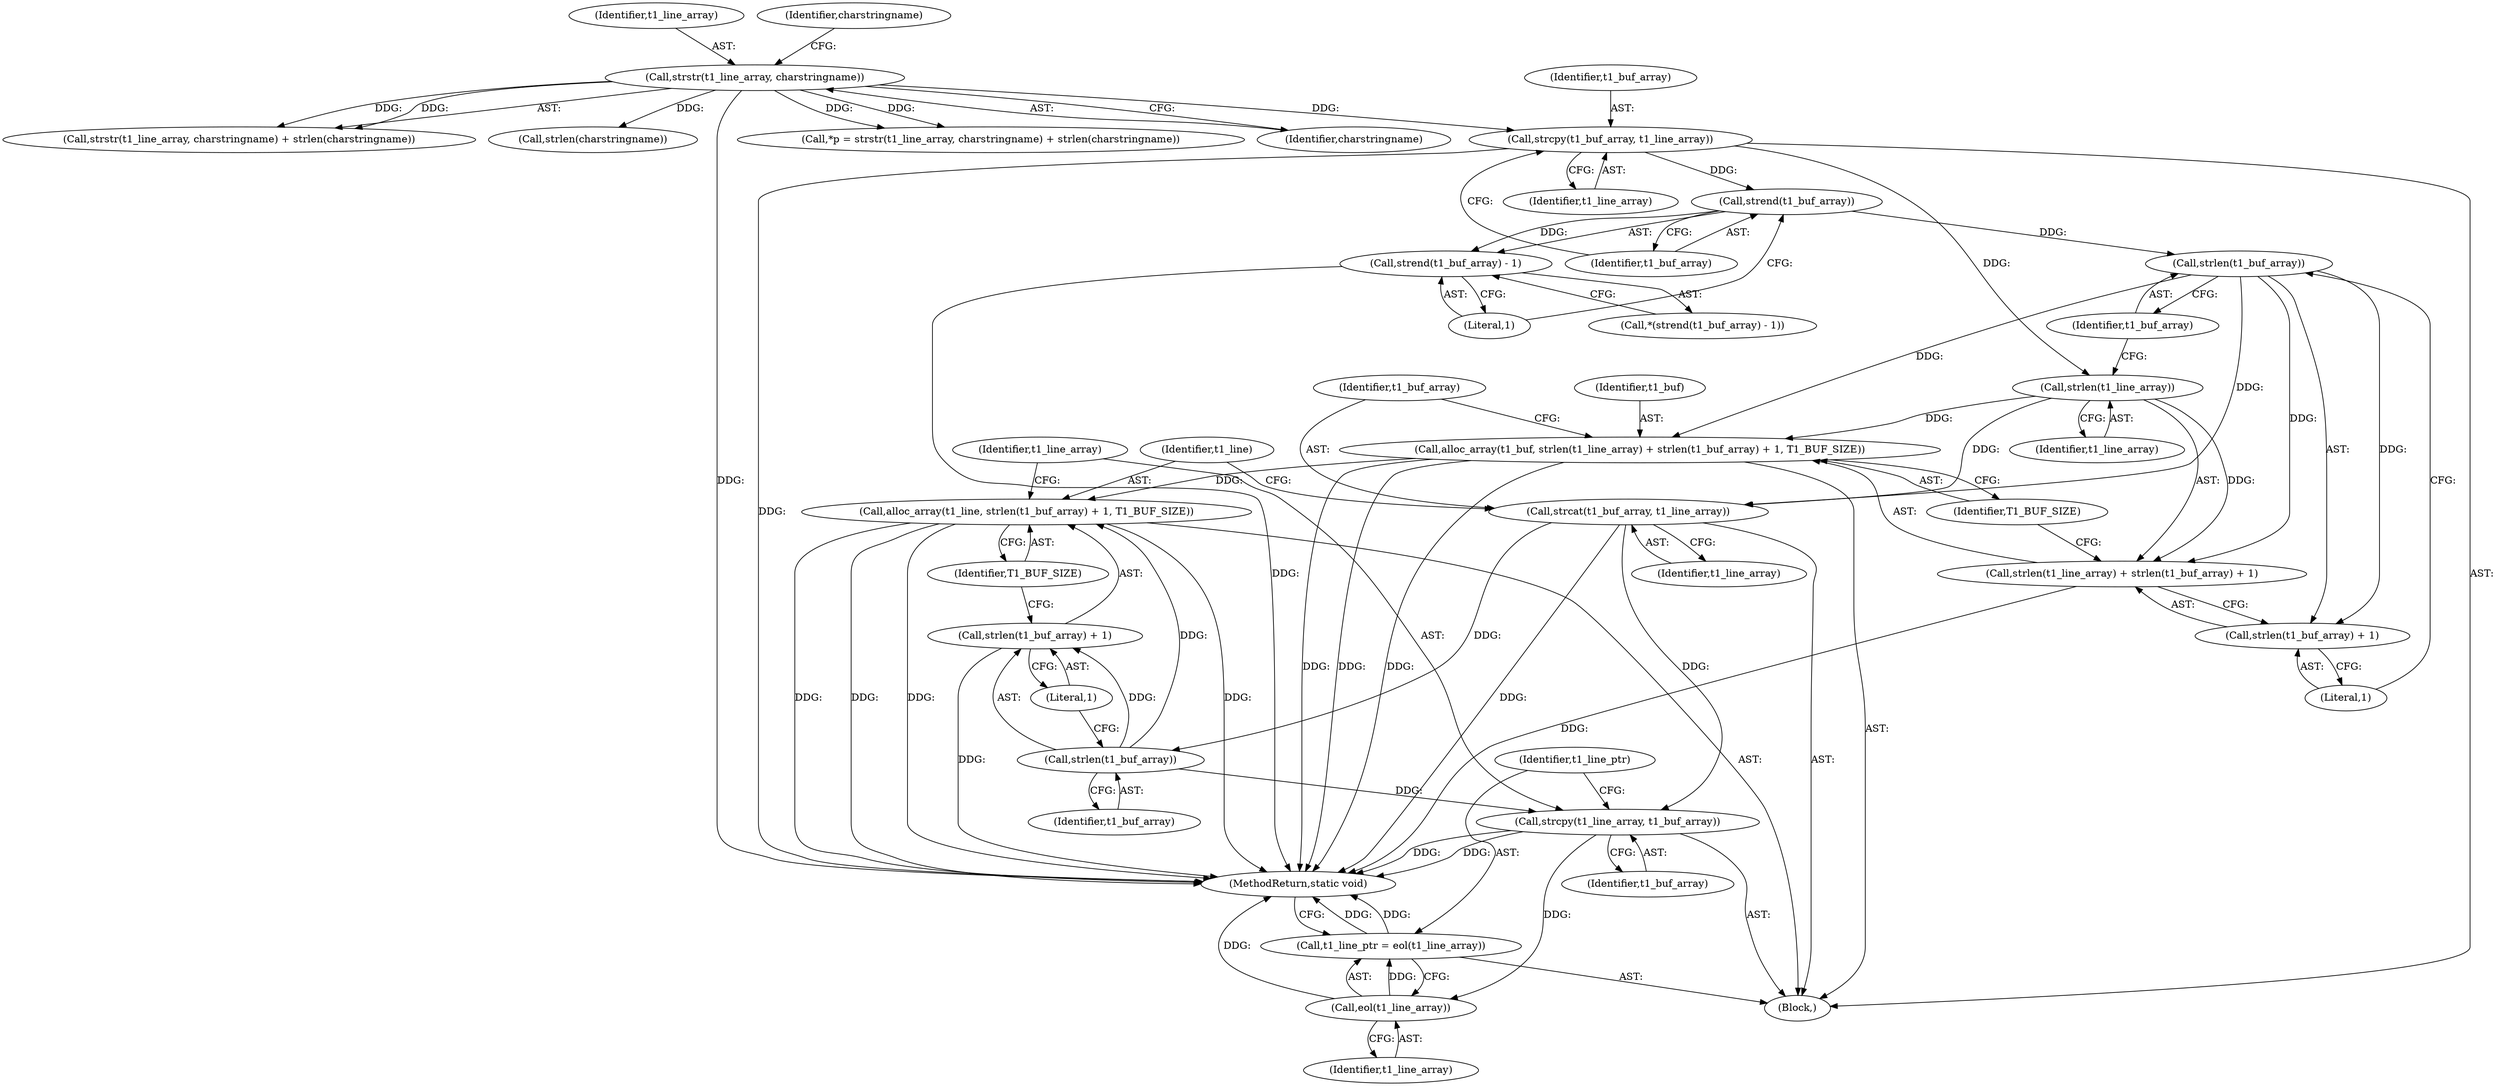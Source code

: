 digraph "0_texlive-source_6ed0077520e2b0da1fd060c7f88db7b2e6068e4c@API" {
"1000125" [label="(Call,strcpy(t1_buf_array, t1_line_array))"];
"1000110" [label="(Call,strstr(t1_line_array, charstringname))"];
"1000131" [label="(Call,strend(t1_buf_array))"];
"1000130" [label="(Call,strend(t1_buf_array) - 1)"];
"1000142" [label="(Call,strlen(t1_buf_array))"];
"1000136" [label="(Call,alloc_array(t1_buf, strlen(t1_line_array) + strlen(t1_buf_array) + 1, T1_BUF_SIZE))"];
"1000149" [label="(Call,alloc_array(t1_line, strlen(t1_buf_array) + 1, T1_BUF_SIZE))"];
"1000138" [label="(Call,strlen(t1_line_array) + strlen(t1_buf_array) + 1)"];
"1000141" [label="(Call,strlen(t1_buf_array) + 1)"];
"1000146" [label="(Call,strcat(t1_buf_array, t1_line_array))"];
"1000152" [label="(Call,strlen(t1_buf_array))"];
"1000151" [label="(Call,strlen(t1_buf_array) + 1)"];
"1000156" [label="(Call,strcpy(t1_line_array, t1_buf_array))"];
"1000161" [label="(Call,eol(t1_line_array))"];
"1000159" [label="(Call,t1_line_ptr = eol(t1_line_array))"];
"1000139" [label="(Call,strlen(t1_line_array))"];
"1000139" [label="(Call,strlen(t1_line_array))"];
"1000126" [label="(Identifier,t1_buf_array)"];
"1000151" [label="(Call,strlen(t1_buf_array) + 1)"];
"1000143" [label="(Identifier,t1_buf_array)"];
"1000130" [label="(Call,strend(t1_buf_array) - 1)"];
"1000137" [label="(Identifier,t1_buf)"];
"1000155" [label="(Identifier,T1_BUF_SIZE)"];
"1000157" [label="(Identifier,t1_line_array)"];
"1000111" [label="(Identifier,t1_line_array)"];
"1000109" [label="(Call,strstr(t1_line_array, charstringname) + strlen(charstringname))"];
"1000141" [label="(Call,strlen(t1_buf_array) + 1)"];
"1000140" [label="(Identifier,t1_line_array)"];
"1000110" [label="(Call,strstr(t1_line_array, charstringname))"];
"1000113" [label="(Call,strlen(charstringname))"];
"1000161" [label="(Call,eol(t1_line_array))"];
"1000142" [label="(Call,strlen(t1_buf_array))"];
"1000156" [label="(Call,strcpy(t1_line_array, t1_buf_array))"];
"1000136" [label="(Call,alloc_array(t1_buf, strlen(t1_line_array) + strlen(t1_buf_array) + 1, T1_BUF_SIZE))"];
"1000138" [label="(Call,strlen(t1_line_array) + strlen(t1_buf_array) + 1)"];
"1000147" [label="(Identifier,t1_buf_array)"];
"1000148" [label="(Identifier,t1_line_array)"];
"1000160" [label="(Identifier,t1_line_ptr)"];
"1000146" [label="(Call,strcat(t1_buf_array, t1_line_array))"];
"1000124" [label="(Block,)"];
"1000129" [label="(Call,*(strend(t1_buf_array) - 1))"];
"1000153" [label="(Identifier,t1_buf_array)"];
"1000133" [label="(Literal,1)"];
"1000131" [label="(Call,strend(t1_buf_array))"];
"1000107" [label="(Call,*p = strstr(t1_line_array, charstringname) + strlen(charstringname))"];
"1000159" [label="(Call,t1_line_ptr = eol(t1_line_array))"];
"1000125" [label="(Call,strcpy(t1_buf_array, t1_line_array))"];
"1000127" [label="(Identifier,t1_line_array)"];
"1000162" [label="(Identifier,t1_line_array)"];
"1000112" [label="(Identifier,charstringname)"];
"1000163" [label="(MethodReturn,static void)"];
"1000149" [label="(Call,alloc_array(t1_line, strlen(t1_buf_array) + 1, T1_BUF_SIZE))"];
"1000154" [label="(Literal,1)"];
"1000132" [label="(Identifier,t1_buf_array)"];
"1000114" [label="(Identifier,charstringname)"];
"1000152" [label="(Call,strlen(t1_buf_array))"];
"1000145" [label="(Identifier,T1_BUF_SIZE)"];
"1000150" [label="(Identifier,t1_line)"];
"1000158" [label="(Identifier,t1_buf_array)"];
"1000144" [label="(Literal,1)"];
"1000125" -> "1000124"  [label="AST: "];
"1000125" -> "1000127"  [label="CFG: "];
"1000126" -> "1000125"  [label="AST: "];
"1000127" -> "1000125"  [label="AST: "];
"1000132" -> "1000125"  [label="CFG: "];
"1000125" -> "1000163"  [label="DDG: "];
"1000110" -> "1000125"  [label="DDG: "];
"1000125" -> "1000131"  [label="DDG: "];
"1000125" -> "1000139"  [label="DDG: "];
"1000110" -> "1000109"  [label="AST: "];
"1000110" -> "1000112"  [label="CFG: "];
"1000111" -> "1000110"  [label="AST: "];
"1000112" -> "1000110"  [label="AST: "];
"1000114" -> "1000110"  [label="CFG: "];
"1000110" -> "1000163"  [label="DDG: "];
"1000110" -> "1000107"  [label="DDG: "];
"1000110" -> "1000107"  [label="DDG: "];
"1000110" -> "1000109"  [label="DDG: "];
"1000110" -> "1000109"  [label="DDG: "];
"1000110" -> "1000113"  [label="DDG: "];
"1000131" -> "1000130"  [label="AST: "];
"1000131" -> "1000132"  [label="CFG: "];
"1000132" -> "1000131"  [label="AST: "];
"1000133" -> "1000131"  [label="CFG: "];
"1000131" -> "1000130"  [label="DDG: "];
"1000131" -> "1000142"  [label="DDG: "];
"1000130" -> "1000129"  [label="AST: "];
"1000130" -> "1000133"  [label="CFG: "];
"1000133" -> "1000130"  [label="AST: "];
"1000129" -> "1000130"  [label="CFG: "];
"1000130" -> "1000163"  [label="DDG: "];
"1000142" -> "1000141"  [label="AST: "];
"1000142" -> "1000143"  [label="CFG: "];
"1000143" -> "1000142"  [label="AST: "];
"1000144" -> "1000142"  [label="CFG: "];
"1000142" -> "1000136"  [label="DDG: "];
"1000142" -> "1000138"  [label="DDG: "];
"1000142" -> "1000141"  [label="DDG: "];
"1000142" -> "1000146"  [label="DDG: "];
"1000136" -> "1000124"  [label="AST: "];
"1000136" -> "1000145"  [label="CFG: "];
"1000137" -> "1000136"  [label="AST: "];
"1000138" -> "1000136"  [label="AST: "];
"1000145" -> "1000136"  [label="AST: "];
"1000147" -> "1000136"  [label="CFG: "];
"1000136" -> "1000163"  [label="DDG: "];
"1000136" -> "1000163"  [label="DDG: "];
"1000136" -> "1000163"  [label="DDG: "];
"1000139" -> "1000136"  [label="DDG: "];
"1000136" -> "1000149"  [label="DDG: "];
"1000149" -> "1000124"  [label="AST: "];
"1000149" -> "1000155"  [label="CFG: "];
"1000150" -> "1000149"  [label="AST: "];
"1000151" -> "1000149"  [label="AST: "];
"1000155" -> "1000149"  [label="AST: "];
"1000157" -> "1000149"  [label="CFG: "];
"1000149" -> "1000163"  [label="DDG: "];
"1000149" -> "1000163"  [label="DDG: "];
"1000149" -> "1000163"  [label="DDG: "];
"1000149" -> "1000163"  [label="DDG: "];
"1000152" -> "1000149"  [label="DDG: "];
"1000138" -> "1000141"  [label="CFG: "];
"1000139" -> "1000138"  [label="AST: "];
"1000141" -> "1000138"  [label="AST: "];
"1000145" -> "1000138"  [label="CFG: "];
"1000138" -> "1000163"  [label="DDG: "];
"1000139" -> "1000138"  [label="DDG: "];
"1000141" -> "1000144"  [label="CFG: "];
"1000144" -> "1000141"  [label="AST: "];
"1000146" -> "1000124"  [label="AST: "];
"1000146" -> "1000148"  [label="CFG: "];
"1000147" -> "1000146"  [label="AST: "];
"1000148" -> "1000146"  [label="AST: "];
"1000150" -> "1000146"  [label="CFG: "];
"1000146" -> "1000163"  [label="DDG: "];
"1000139" -> "1000146"  [label="DDG: "];
"1000146" -> "1000152"  [label="DDG: "];
"1000146" -> "1000156"  [label="DDG: "];
"1000152" -> "1000151"  [label="AST: "];
"1000152" -> "1000153"  [label="CFG: "];
"1000153" -> "1000152"  [label="AST: "];
"1000154" -> "1000152"  [label="CFG: "];
"1000152" -> "1000151"  [label="DDG: "];
"1000152" -> "1000156"  [label="DDG: "];
"1000151" -> "1000154"  [label="CFG: "];
"1000154" -> "1000151"  [label="AST: "];
"1000155" -> "1000151"  [label="CFG: "];
"1000151" -> "1000163"  [label="DDG: "];
"1000156" -> "1000124"  [label="AST: "];
"1000156" -> "1000158"  [label="CFG: "];
"1000157" -> "1000156"  [label="AST: "];
"1000158" -> "1000156"  [label="AST: "];
"1000160" -> "1000156"  [label="CFG: "];
"1000156" -> "1000163"  [label="DDG: "];
"1000156" -> "1000163"  [label="DDG: "];
"1000156" -> "1000161"  [label="DDG: "];
"1000161" -> "1000159"  [label="AST: "];
"1000161" -> "1000162"  [label="CFG: "];
"1000162" -> "1000161"  [label="AST: "];
"1000159" -> "1000161"  [label="CFG: "];
"1000161" -> "1000163"  [label="DDG: "];
"1000161" -> "1000159"  [label="DDG: "];
"1000159" -> "1000124"  [label="AST: "];
"1000160" -> "1000159"  [label="AST: "];
"1000163" -> "1000159"  [label="CFG: "];
"1000159" -> "1000163"  [label="DDG: "];
"1000159" -> "1000163"  [label="DDG: "];
"1000139" -> "1000140"  [label="CFG: "];
"1000140" -> "1000139"  [label="AST: "];
"1000143" -> "1000139"  [label="CFG: "];
}

